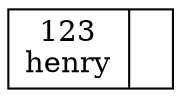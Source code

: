 digraph g {
node [shape = record,height=.1];
node1406925699952 [label = "<f0>                  123\nhenry|<f1> "];
}
